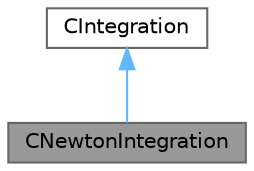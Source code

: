 digraph "CNewtonIntegration"
{
 // LATEX_PDF_SIZE
  bgcolor="transparent";
  edge [fontname=Helvetica,fontsize=10,labelfontname=Helvetica,labelfontsize=10];
  node [fontname=Helvetica,fontsize=10,shape=box,height=0.2,width=0.4];
  Node1 [id="Node000001",label="CNewtonIntegration",height=0.2,width=0.4,color="gray40", fillcolor="grey60", style="filled", fontcolor="black",tooltip="Class for time integration using a Newton-Krylov method, based on matrix-free products with the true ..."];
  Node2 -> Node1 [id="edge1_Node000001_Node000002",dir="back",color="steelblue1",style="solid",tooltip=" "];
  Node2 [id="Node000002",label="CIntegration",height=0.2,width=0.4,color="gray40", fillcolor="white", style="filled",URL="$classCIntegration.html",tooltip="Main class for doing the space integration, time integration, and monitoring of a system of Partial D..."];
}
